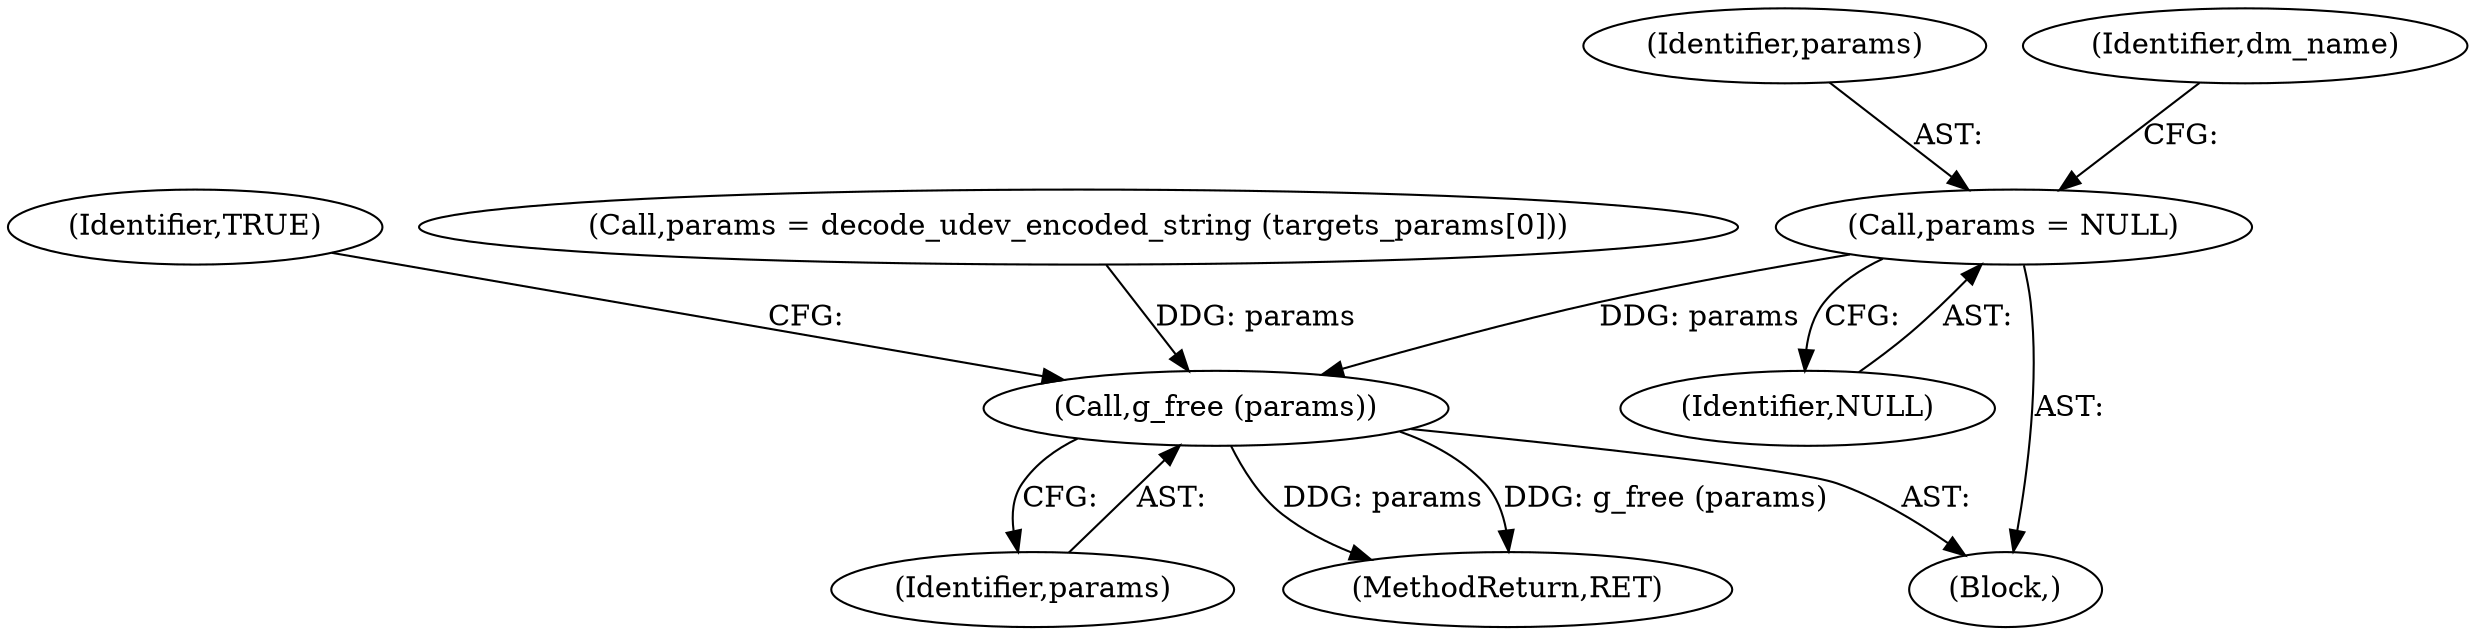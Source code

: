 digraph "0_udisks_0fcc7cb3b66f23fac53ae08647aa0007a2bd56c4@pointer" {
"1000114" [label="(Call,params = NULL)"];
"1000199" [label="(Call,g_free (params))"];
"1000114" [label="(Call,params = NULL)"];
"1000115" [label="(Identifier,params)"];
"1000202" [label="(Identifier,TRUE)"];
"1000200" [label="(Identifier,params)"];
"1000199" [label="(Call,g_free (params))"];
"1000118" [label="(Identifier,dm_name)"];
"1000203" [label="(MethodReturn,RET)"];
"1000116" [label="(Identifier,NULL)"];
"1000104" [label="(Block,)"];
"1000154" [label="(Call,params = decode_udev_encoded_string (targets_params[0]))"];
"1000114" -> "1000104"  [label="AST: "];
"1000114" -> "1000116"  [label="CFG: "];
"1000115" -> "1000114"  [label="AST: "];
"1000116" -> "1000114"  [label="AST: "];
"1000118" -> "1000114"  [label="CFG: "];
"1000114" -> "1000199"  [label="DDG: params"];
"1000199" -> "1000104"  [label="AST: "];
"1000199" -> "1000200"  [label="CFG: "];
"1000200" -> "1000199"  [label="AST: "];
"1000202" -> "1000199"  [label="CFG: "];
"1000199" -> "1000203"  [label="DDG: params"];
"1000199" -> "1000203"  [label="DDG: g_free (params)"];
"1000154" -> "1000199"  [label="DDG: params"];
}

